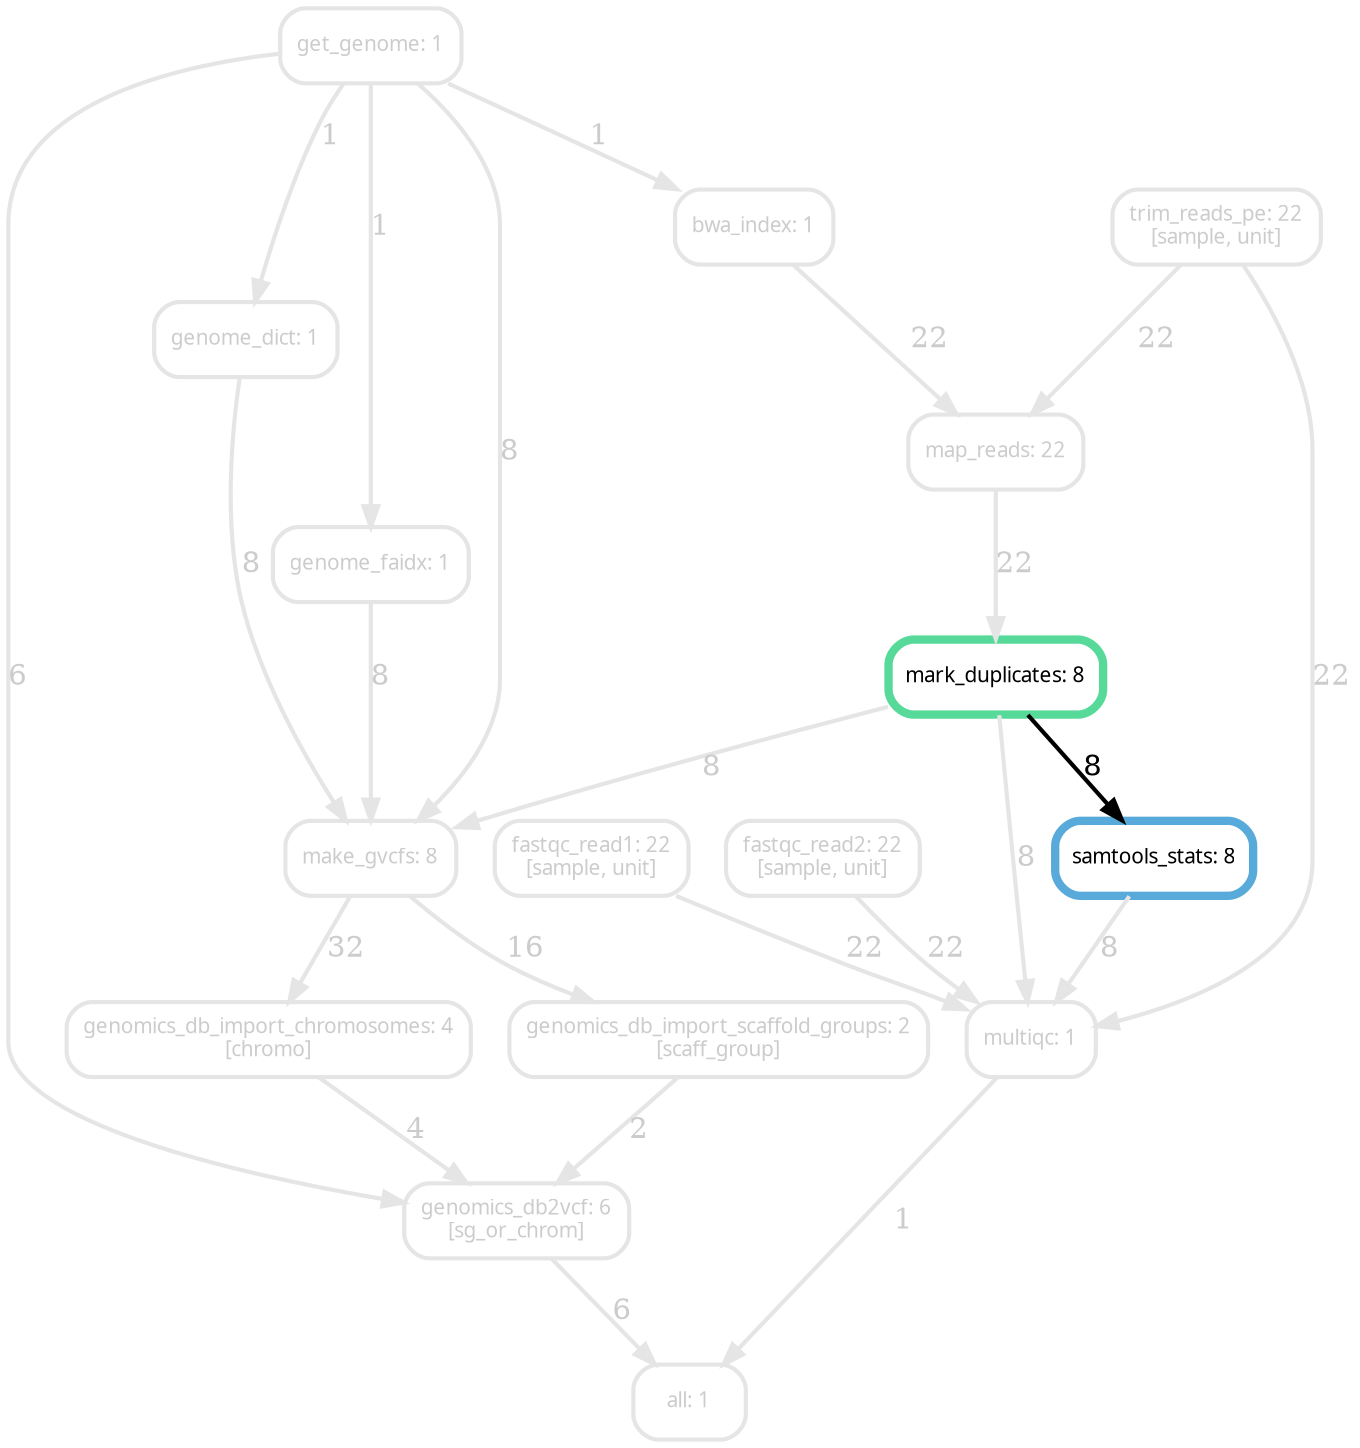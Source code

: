 digraph snakemake_dag {
    graph[bgcolor=white, margin=0];
    node[shape=box, style=rounded, fontname=sans,  color="gray90",  fontcolor="gray80",  fontsize=10, penwidth=2];
    edge[penwidth=2, color="gray90", fontcolor="gray80"];
    1[label = "bwa_index: 1", style="rounded"];
    2[label = "fastqc_read1: 22\n[sample, unit]", style="rounded"];
    3[label = "fastqc_read2: 22\n[sample, unit]", style="rounded"];
    4[label = "genome_dict: 1", style="rounded"];
    5[label = "genome_faidx: 1", style="rounded"];
    6[label = "genomics_db_import_chromosomes: 4\n[chromo]", style="rounded"];
    7[label = "genomics_db_import_scaffold_groups: 2\n[scaff_group]", style="rounded"];
    8[label = "genomics_db2vcf: 6\n[sg_or_chrom]", style="rounded"];
    9[label = "get_genome: 1", style="rounded"];
    10[label = "make_gvcfs: 8", style="rounded"];
    11[label = "map_reads: 22", style="rounded"];
    12[label = "mark_duplicates: 8", color = "0.42 0.6 0.85", style="rounded", fontcolor="black", penwidth=4];
    13[label = "multiqc: 1", style="rounded"];
    14[label = "samtools_stats: 8", style="rounded", color = "0.56 0.6 0.85", fontcolor="black", penwidth=4];
    15[label = "trim_reads_pe: 22\n[sample, unit]", style="rounded"];
    16[label = "all: 1", style="rounded"];
    1 -> 11 [label = "22"];
    2 -> 13 [label = "22"];
    3 -> 13 [label = "22"];
    4 -> 10 [label = "8"];
    5 -> 10 [label = "8"];
    6 -> 8 [label = "4"];
    7 -> 8 [label = "2"];
    8 -> 16 [label = "6"];
    9 -> 1 [label = "1"];
    9 -> 4 [label = "1"];
    9 -> 5 [label = "1"];
    9 -> 8 [label = "6"];
    9 -> 10 [label = "8"];
    10 -> 6 [label = "32"];
    10 -> 7 [label = "16"];
    11 -> 12 [label = "22"];
    12 -> 10 [label = "8"];
    12 -> 13 [label = "8"];
    12 -> 14 [label = "8", color="black", fontcolor="black"];
    13 -> 16 [label = "1"];
    14 -> 13 [label = "8"];
    15 -> 11 [label = "22"];
    15 -> 13 [label = "22"];
}
